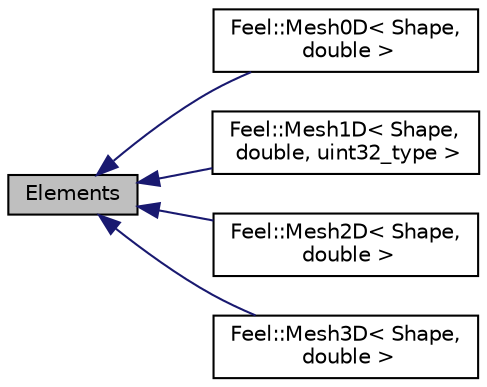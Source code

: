 digraph "Elements"
{
 // LATEX_PDF_SIZE
  edge [fontname="Helvetica",fontsize="10",labelfontname="Helvetica",labelfontsize="10"];
  node [fontname="Helvetica",fontsize="10",shape=record];
  rankdir="LR";
  Node1 [label="Elements",height=0.2,width=0.4,color="black", fillcolor="grey75", style="filled", fontcolor="black",tooltip=" "];
  Node1 -> Node2 [dir="back",color="midnightblue",fontsize="10",style="solid",fontname="Helvetica"];
  Node2 [label="Feel::Mesh0D\< Shape,\l double \>",height=0.2,width=0.4,color="black", fillcolor="white", style="filled",URL="$classFeel_1_1Mesh0D.html",tooltip="0D mesh class"];
  Node1 -> Node3 [dir="back",color="midnightblue",fontsize="10",style="solid",fontname="Helvetica"];
  Node3 [label="Feel::Mesh1D\< Shape,\l double, uint32_type \>",height=0.2,width=0.4,color="black", fillcolor="white", style="filled",URL="$classFeel_1_1Mesh1D.html",tooltip="1D mesh class"];
  Node1 -> Node4 [dir="back",color="midnightblue",fontsize="10",style="solid",fontname="Helvetica"];
  Node4 [label="Feel::Mesh2D\< Shape,\l double \>",height=0.2,width=0.4,color="black", fillcolor="white", style="filled",URL="$classFeel_1_1Mesh2D.html",tooltip="2D mesh class"];
  Node1 -> Node5 [dir="back",color="midnightblue",fontsize="10",style="solid",fontname="Helvetica"];
  Node5 [label="Feel::Mesh3D\< Shape,\l double \>",height=0.2,width=0.4,color="black", fillcolor="white", style="filled",URL="$classFeel_1_1Mesh3D.html",tooltip="3D mesh class"];
}
